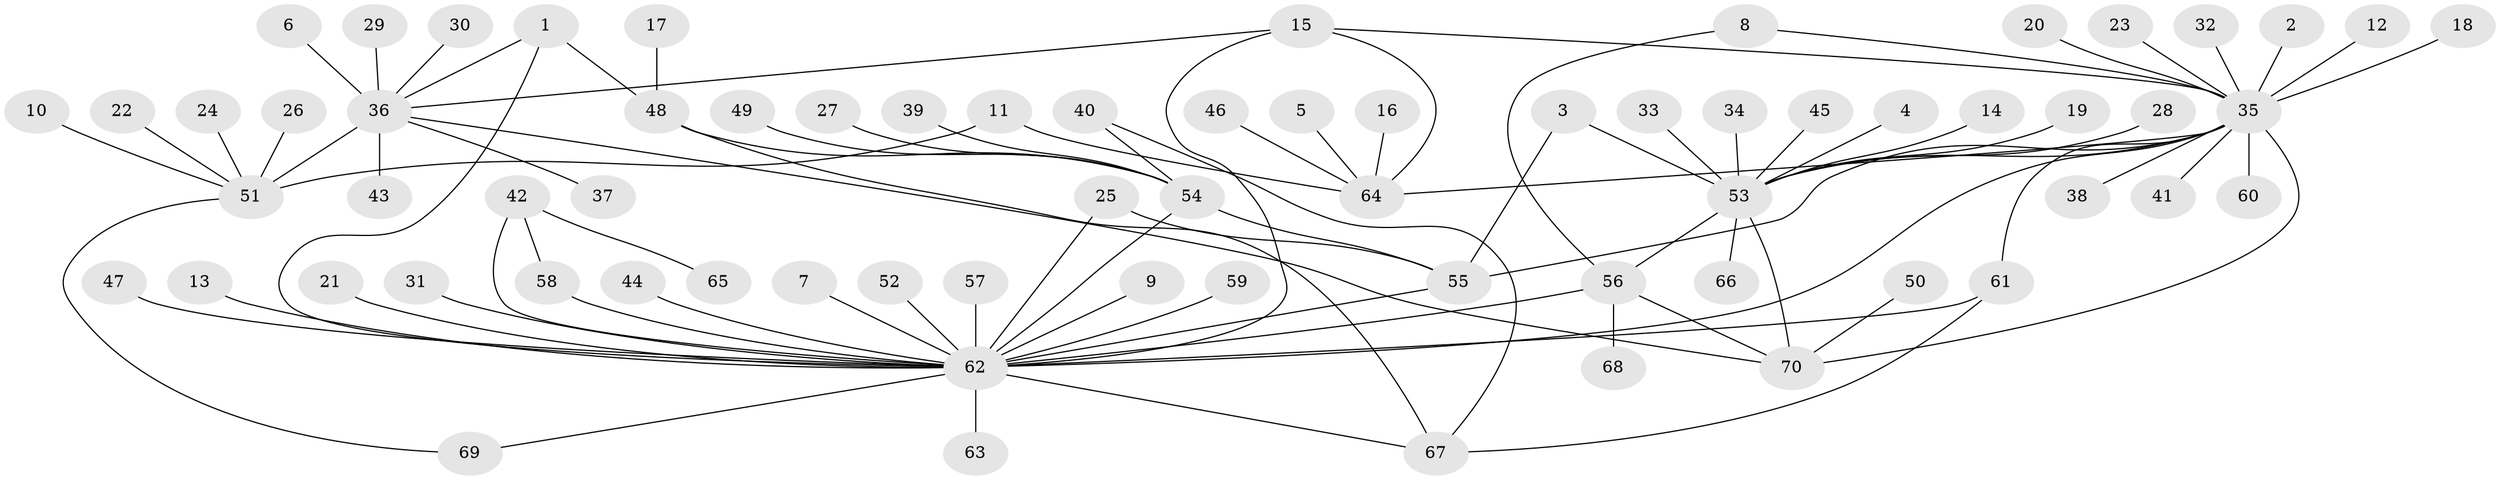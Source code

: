 // original degree distribution, {16: 0.007194244604316547, 14: 0.007194244604316547, 7: 0.02158273381294964, 1: 0.5827338129496403, 4: 0.04316546762589928, 5: 0.02877697841726619, 15: 0.007194244604316547, 2: 0.15827338129496402, 6: 0.02158273381294964, 11: 0.014388489208633094, 3: 0.08633093525179857, 9: 0.007194244604316547, 8: 0.014388489208633094}
// Generated by graph-tools (version 1.1) at 2025/49/03/09/25 03:49:58]
// undirected, 70 vertices, 89 edges
graph export_dot {
graph [start="1"]
  node [color=gray90,style=filled];
  1;
  2;
  3;
  4;
  5;
  6;
  7;
  8;
  9;
  10;
  11;
  12;
  13;
  14;
  15;
  16;
  17;
  18;
  19;
  20;
  21;
  22;
  23;
  24;
  25;
  26;
  27;
  28;
  29;
  30;
  31;
  32;
  33;
  34;
  35;
  36;
  37;
  38;
  39;
  40;
  41;
  42;
  43;
  44;
  45;
  46;
  47;
  48;
  49;
  50;
  51;
  52;
  53;
  54;
  55;
  56;
  57;
  58;
  59;
  60;
  61;
  62;
  63;
  64;
  65;
  66;
  67;
  68;
  69;
  70;
  1 -- 36 [weight=1.0];
  1 -- 48 [weight=1.0];
  1 -- 62 [weight=1.0];
  2 -- 35 [weight=1.0];
  3 -- 53 [weight=1.0];
  3 -- 55 [weight=1.0];
  4 -- 53 [weight=1.0];
  5 -- 64 [weight=1.0];
  6 -- 36 [weight=1.0];
  7 -- 62 [weight=1.0];
  8 -- 35 [weight=1.0];
  8 -- 56 [weight=1.0];
  9 -- 62 [weight=1.0];
  10 -- 51 [weight=1.0];
  11 -- 51 [weight=1.0];
  11 -- 64 [weight=1.0];
  12 -- 35 [weight=1.0];
  13 -- 62 [weight=1.0];
  14 -- 53 [weight=1.0];
  15 -- 35 [weight=1.0];
  15 -- 36 [weight=1.0];
  15 -- 62 [weight=1.0];
  15 -- 64 [weight=1.0];
  16 -- 64 [weight=1.0];
  17 -- 48 [weight=1.0];
  18 -- 35 [weight=1.0];
  19 -- 53 [weight=1.0];
  20 -- 35 [weight=1.0];
  21 -- 62 [weight=1.0];
  22 -- 51 [weight=1.0];
  23 -- 35 [weight=1.0];
  24 -- 51 [weight=1.0];
  25 -- 55 [weight=1.0];
  25 -- 62 [weight=1.0];
  26 -- 51 [weight=1.0];
  27 -- 54 [weight=1.0];
  28 -- 53 [weight=1.0];
  29 -- 36 [weight=1.0];
  30 -- 36 [weight=1.0];
  31 -- 62 [weight=1.0];
  32 -- 35 [weight=1.0];
  33 -- 53 [weight=1.0];
  34 -- 53 [weight=1.0];
  35 -- 38 [weight=1.0];
  35 -- 41 [weight=1.0];
  35 -- 53 [weight=1.0];
  35 -- 55 [weight=1.0];
  35 -- 60 [weight=1.0];
  35 -- 61 [weight=1.0];
  35 -- 62 [weight=2.0];
  35 -- 64 [weight=1.0];
  35 -- 70 [weight=1.0];
  36 -- 37 [weight=1.0];
  36 -- 43 [weight=1.0];
  36 -- 51 [weight=2.0];
  36 -- 70 [weight=1.0];
  39 -- 54 [weight=1.0];
  40 -- 54 [weight=1.0];
  40 -- 67 [weight=1.0];
  42 -- 58 [weight=1.0];
  42 -- 62 [weight=1.0];
  42 -- 65 [weight=1.0];
  44 -- 62 [weight=1.0];
  45 -- 53 [weight=1.0];
  46 -- 64 [weight=1.0];
  47 -- 62 [weight=1.0];
  48 -- 54 [weight=1.0];
  48 -- 67 [weight=1.0];
  49 -- 54 [weight=1.0];
  50 -- 70 [weight=1.0];
  51 -- 69 [weight=1.0];
  52 -- 62 [weight=1.0];
  53 -- 56 [weight=1.0];
  53 -- 66 [weight=1.0];
  53 -- 70 [weight=1.0];
  54 -- 55 [weight=1.0];
  54 -- 62 [weight=1.0];
  55 -- 62 [weight=1.0];
  56 -- 62 [weight=1.0];
  56 -- 68 [weight=1.0];
  56 -- 70 [weight=1.0];
  57 -- 62 [weight=1.0];
  58 -- 62 [weight=1.0];
  59 -- 62 [weight=1.0];
  61 -- 62 [weight=1.0];
  61 -- 67 [weight=1.0];
  62 -- 63 [weight=1.0];
  62 -- 67 [weight=1.0];
  62 -- 69 [weight=1.0];
}
